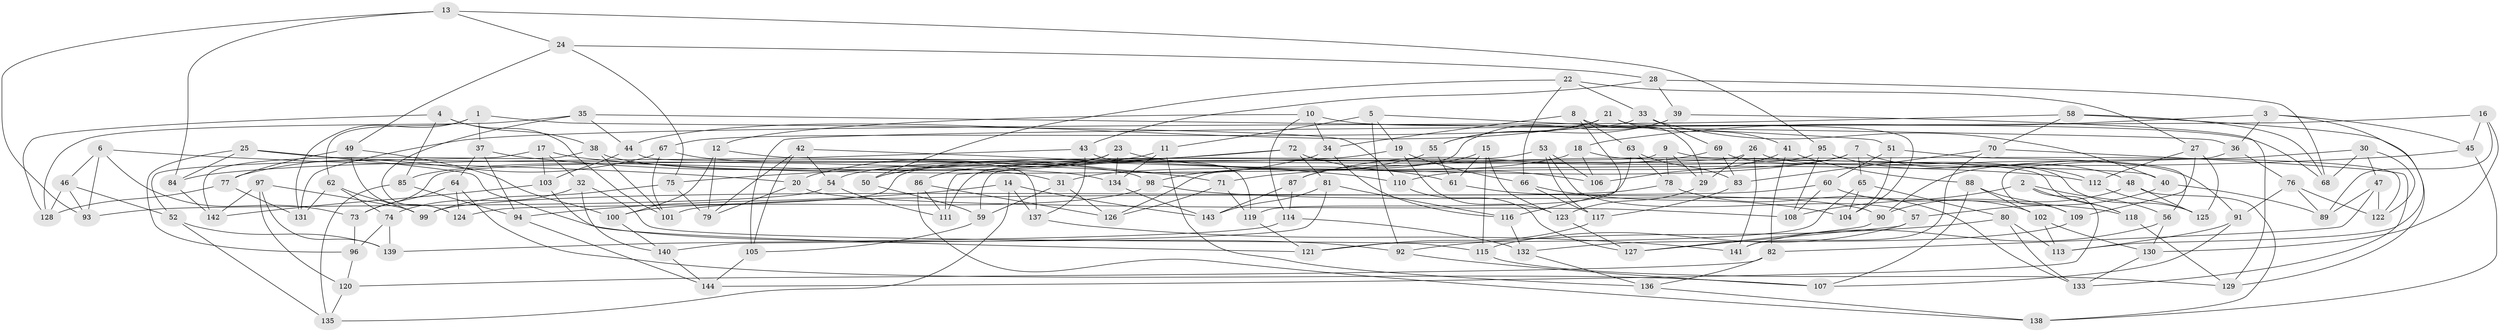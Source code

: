 // coarse degree distribution, {5: 0.05434782608695652, 4: 0.42391304347826086, 6: 0.5108695652173914, 3: 0.010869565217391304}
// Generated by graph-tools (version 1.1) at 2025/52/02/27/25 19:52:35]
// undirected, 144 vertices, 288 edges
graph export_dot {
graph [start="1"]
  node [color=gray90,style=filled];
  1;
  2;
  3;
  4;
  5;
  6;
  7;
  8;
  9;
  10;
  11;
  12;
  13;
  14;
  15;
  16;
  17;
  18;
  19;
  20;
  21;
  22;
  23;
  24;
  25;
  26;
  27;
  28;
  29;
  30;
  31;
  32;
  33;
  34;
  35;
  36;
  37;
  38;
  39;
  40;
  41;
  42;
  43;
  44;
  45;
  46;
  47;
  48;
  49;
  50;
  51;
  52;
  53;
  54;
  55;
  56;
  57;
  58;
  59;
  60;
  61;
  62;
  63;
  64;
  65;
  66;
  67;
  68;
  69;
  70;
  71;
  72;
  73;
  74;
  75;
  76;
  77;
  78;
  79;
  80;
  81;
  82;
  83;
  84;
  85;
  86;
  87;
  88;
  89;
  90;
  91;
  92;
  93;
  94;
  95;
  96;
  97;
  98;
  99;
  100;
  101;
  102;
  103;
  104;
  105;
  106;
  107;
  108;
  109;
  110;
  111;
  112;
  113;
  114;
  115;
  116;
  117;
  118;
  119;
  120;
  121;
  122;
  123;
  124;
  125;
  126;
  127;
  128;
  129;
  130;
  131;
  132;
  133;
  134;
  135;
  136;
  137;
  138;
  139;
  140;
  141;
  142;
  143;
  144;
  1 -- 37;
  1 -- 131;
  1 -- 110;
  1 -- 62;
  2 -- 56;
  2 -- 118;
  2 -- 144;
  2 -- 108;
  3 -- 45;
  3 -- 18;
  3 -- 36;
  3 -- 113;
  4 -- 38;
  4 -- 101;
  4 -- 128;
  4 -- 85;
  5 -- 92;
  5 -- 11;
  5 -- 19;
  5 -- 51;
  6 -- 46;
  6 -- 20;
  6 -- 73;
  6 -- 93;
  7 -- 110;
  7 -- 48;
  7 -- 65;
  7 -- 31;
  8 -- 116;
  8 -- 63;
  8 -- 29;
  8 -- 34;
  9 -- 122;
  9 -- 59;
  9 -- 78;
  9 -- 29;
  10 -- 68;
  10 -- 12;
  10 -- 114;
  10 -- 34;
  11 -- 134;
  11 -- 20;
  11 -- 136;
  12 -- 100;
  12 -- 40;
  12 -- 79;
  13 -- 93;
  13 -- 95;
  13 -- 24;
  13 -- 84;
  14 -- 137;
  14 -- 135;
  14 -- 143;
  14 -- 94;
  15 -- 61;
  15 -- 123;
  15 -- 115;
  15 -- 87;
  16 -- 89;
  16 -- 45;
  16 -- 105;
  16 -- 130;
  17 -- 103;
  17 -- 112;
  17 -- 52;
  17 -- 32;
  18 -- 54;
  18 -- 106;
  18 -- 118;
  19 -- 50;
  19 -- 66;
  19 -- 123;
  20 -- 79;
  20 -- 108;
  21 -- 55;
  21 -- 41;
  21 -- 44;
  21 -- 104;
  22 -- 27;
  22 -- 50;
  22 -- 33;
  22 -- 66;
  23 -- 86;
  23 -- 61;
  23 -- 134;
  23 -- 85;
  24 -- 28;
  24 -- 49;
  24 -- 75;
  25 -- 96;
  25 -- 92;
  25 -- 84;
  25 -- 31;
  26 -- 73;
  26 -- 141;
  26 -- 29;
  26 -- 91;
  27 -- 125;
  27 -- 109;
  27 -- 112;
  28 -- 68;
  28 -- 39;
  28 -- 43;
  29 -- 123;
  30 -- 122;
  30 -- 90;
  30 -- 47;
  30 -- 68;
  31 -- 59;
  31 -- 126;
  32 -- 140;
  32 -- 115;
  32 -- 74;
  33 -- 69;
  33 -- 40;
  33 -- 67;
  34 -- 50;
  34 -- 116;
  35 -- 44;
  35 -- 128;
  35 -- 124;
  35 -- 36;
  36 -- 76;
  36 -- 109;
  37 -- 94;
  37 -- 64;
  37 -- 71;
  38 -- 142;
  38 -- 134;
  38 -- 101;
  39 -- 126;
  39 -- 55;
  39 -- 129;
  40 -- 57;
  40 -- 89;
  41 -- 82;
  41 -- 88;
  41 -- 106;
  42 -- 54;
  42 -- 105;
  42 -- 110;
  42 -- 79;
  43 -- 84;
  43 -- 137;
  43 -- 119;
  44 -- 103;
  44 -- 137;
  45 -- 71;
  45 -- 138;
  46 -- 52;
  46 -- 93;
  46 -- 128;
  47 -- 122;
  47 -- 82;
  47 -- 89;
  48 -- 138;
  48 -- 125;
  48 -- 90;
  49 -- 100;
  49 -- 77;
  49 -- 124;
  50 -- 59;
  51 -- 60;
  51 -- 56;
  51 -- 104;
  52 -- 135;
  52 -- 139;
  53 -- 111;
  53 -- 106;
  53 -- 57;
  53 -- 117;
  54 -- 93;
  54 -- 111;
  55 -- 98;
  55 -- 61;
  56 -- 130;
  56 -- 141;
  57 -- 115;
  57 -- 127;
  58 -- 131;
  58 -- 129;
  58 -- 70;
  58 -- 68;
  59 -- 105;
  60 -- 108;
  60 -- 102;
  60 -- 101;
  61 -- 90;
  62 -- 131;
  62 -- 74;
  62 -- 99;
  63 -- 78;
  63 -- 83;
  63 -- 119;
  64 -- 73;
  64 -- 107;
  64 -- 124;
  65 -- 80;
  65 -- 104;
  65 -- 121;
  66 -- 104;
  66 -- 117;
  67 -- 101;
  67 -- 77;
  67 -- 98;
  69 -- 83;
  69 -- 125;
  69 -- 87;
  70 -- 83;
  70 -- 133;
  70 -- 141;
  71 -- 126;
  71 -- 119;
  72 -- 106;
  72 -- 75;
  72 -- 111;
  72 -- 81;
  73 -- 96;
  74 -- 139;
  74 -- 96;
  75 -- 99;
  75 -- 79;
  76 -- 89;
  76 -- 122;
  76 -- 91;
  77 -- 131;
  77 -- 128;
  78 -- 133;
  78 -- 99;
  80 -- 113;
  80 -- 133;
  80 -- 92;
  81 -- 143;
  81 -- 140;
  81 -- 116;
  82 -- 120;
  82 -- 136;
  83 -- 117;
  84 -- 142;
  85 -- 94;
  85 -- 135;
  86 -- 111;
  86 -- 126;
  86 -- 138;
  87 -- 114;
  87 -- 143;
  88 -- 109;
  88 -- 107;
  88 -- 102;
  90 -- 127;
  91 -- 107;
  91 -- 113;
  92 -- 107;
  94 -- 144;
  95 -- 112;
  95 -- 124;
  95 -- 108;
  96 -- 120;
  97 -- 142;
  97 -- 139;
  97 -- 120;
  97 -- 99;
  98 -- 118;
  98 -- 100;
  100 -- 140;
  102 -- 113;
  102 -- 130;
  103 -- 142;
  103 -- 121;
  105 -- 144;
  109 -- 132;
  110 -- 127;
  112 -- 125;
  114 -- 132;
  114 -- 139;
  115 -- 129;
  116 -- 132;
  117 -- 121;
  118 -- 129;
  119 -- 121;
  120 -- 135;
  123 -- 127;
  130 -- 133;
  132 -- 136;
  134 -- 143;
  136 -- 138;
  137 -- 141;
  140 -- 144;
}
